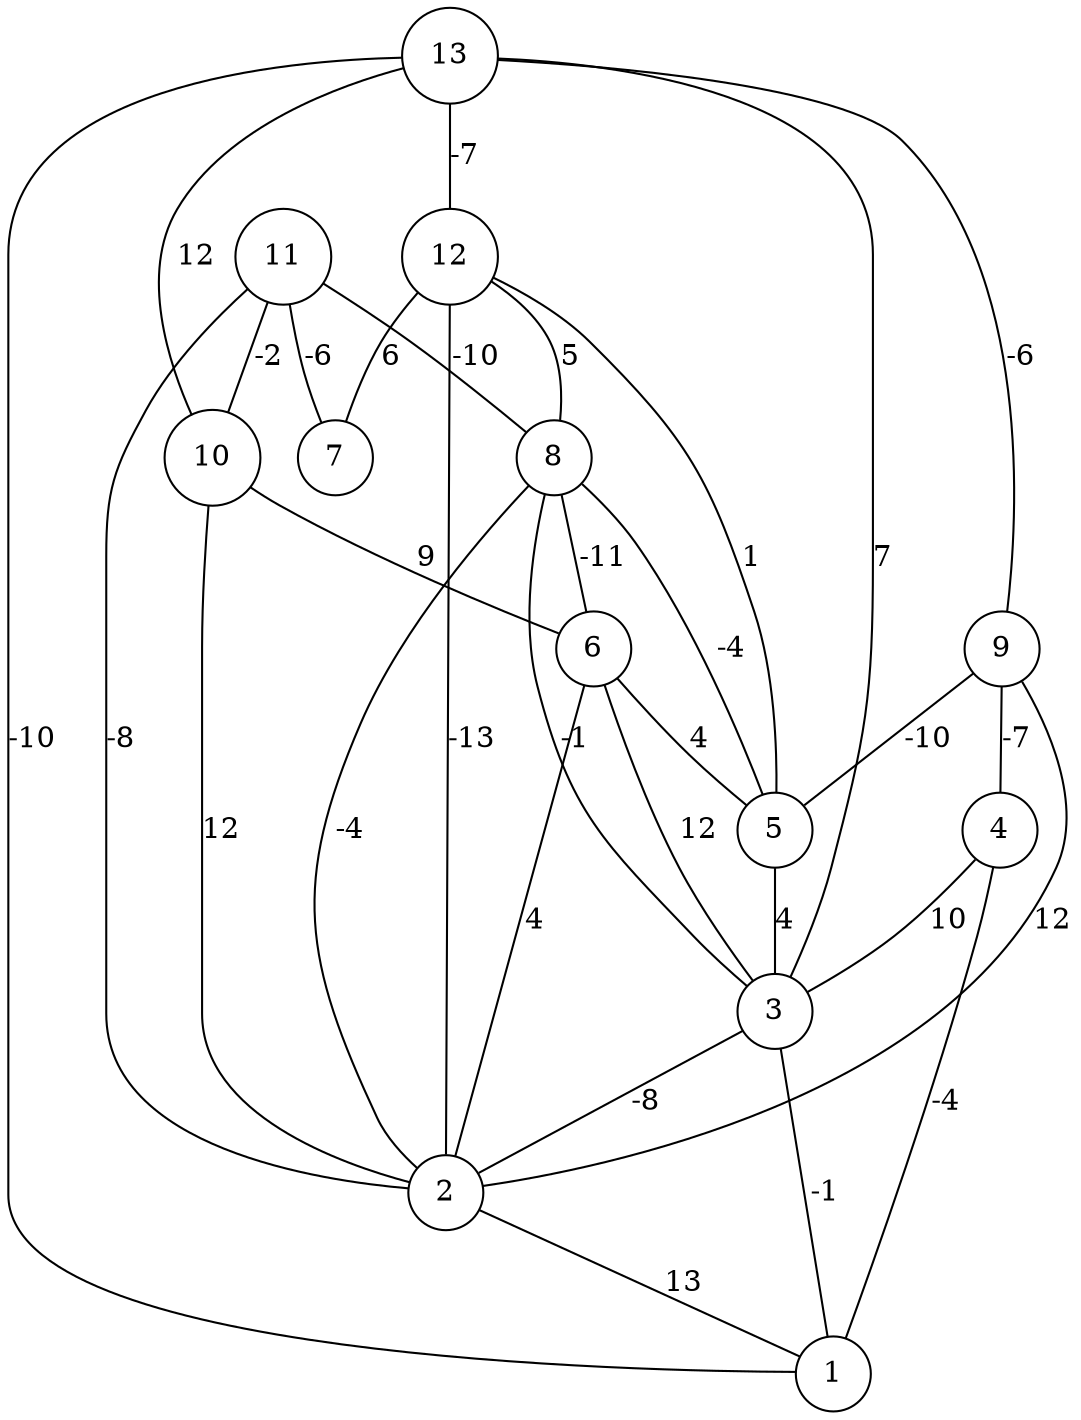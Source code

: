 graph { 
	 fontname="Helvetica,Arial,sans-serif" 
	 node [shape = circle]; 
	 13 -- 1 [label = "-10"];
	 13 -- 3 [label = "7"];
	 13 -- 9 [label = "-6"];
	 13 -- 10 [label = "12"];
	 13 -- 12 [label = "-7"];
	 12 -- 2 [label = "-13"];
	 12 -- 5 [label = "1"];
	 12 -- 7 [label = "6"];
	 12 -- 8 [label = "5"];
	 11 -- 2 [label = "-8"];
	 11 -- 7 [label = "-6"];
	 11 -- 8 [label = "-10"];
	 11 -- 10 [label = "-2"];
	 10 -- 2 [label = "12"];
	 10 -- 6 [label = "9"];
	 9 -- 2 [label = "12"];
	 9 -- 4 [label = "-7"];
	 9 -- 5 [label = "-10"];
	 8 -- 2 [label = "-4"];
	 8 -- 3 [label = "-1"];
	 8 -- 5 [label = "-4"];
	 8 -- 6 [label = "-11"];
	 6 -- 2 [label = "4"];
	 6 -- 3 [label = "12"];
	 6 -- 5 [label = "4"];
	 5 -- 3 [label = "4"];
	 4 -- 1 [label = "-4"];
	 4 -- 3 [label = "10"];
	 3 -- 1 [label = "-1"];
	 3 -- 2 [label = "-8"];
	 2 -- 1 [label = "13"];
	 1;
	 2;
	 3;
	 4;
	 5;
	 6;
	 7;
	 8;
	 9;
	 10;
	 11;
	 12;
	 13;
}
